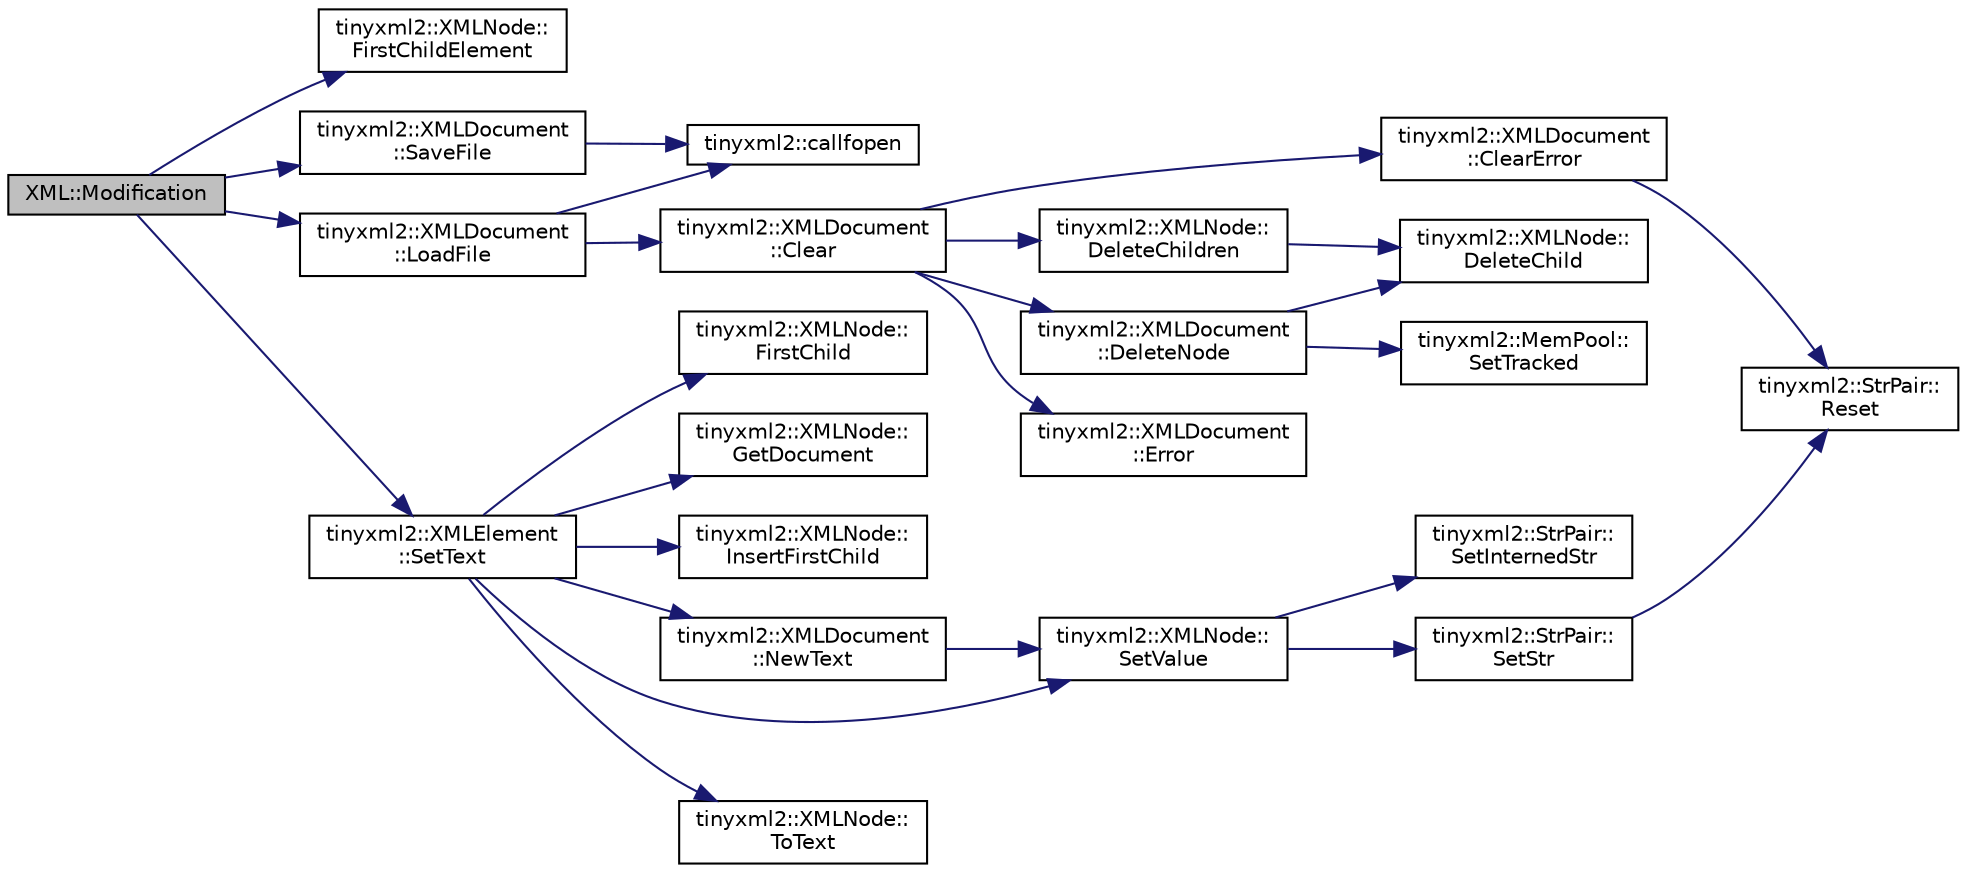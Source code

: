 digraph "XML::Modification"
{
 // LATEX_PDF_SIZE
  edge [fontname="Helvetica",fontsize="10",labelfontname="Helvetica",labelfontsize="10"];
  node [fontname="Helvetica",fontsize="10",shape=record];
  rankdir="LR";
  Node1 [label="XML::Modification",height=0.2,width=0.4,color="black", fillcolor="grey75", style="filled", fontcolor="black",tooltip="modifies an specific element of an XML file"];
  Node1 -> Node2 [color="midnightblue",fontsize="10",style="solid",fontname="Helvetica"];
  Node2 [label="tinyxml2::XMLNode::\lFirstChildElement",height=0.2,width=0.4,color="black", fillcolor="white", style="filled",URL="$classtinyxml2_1_1XMLNode.html#a1bec132dcf085284e0a10755f2cf0d57",tooltip=" "];
  Node1 -> Node3 [color="midnightblue",fontsize="10",style="solid",fontname="Helvetica"];
  Node3 [label="tinyxml2::XMLDocument\l::LoadFile",height=0.2,width=0.4,color="black", fillcolor="white", style="filled",URL="$classtinyxml2_1_1XMLDocument.html#a2ebd4647a8af5fc6831b294ac26a150a",tooltip=" "];
  Node3 -> Node4 [color="midnightblue",fontsize="10",style="solid",fontname="Helvetica"];
  Node4 [label="tinyxml2::callfopen",height=0.2,width=0.4,color="black", fillcolor="white", style="filled",URL="$namespacetinyxml2.html#a3634a81ca725ead6204f08cbaa5ad58f",tooltip=" "];
  Node3 -> Node5 [color="midnightblue",fontsize="10",style="solid",fontname="Helvetica"];
  Node5 [label="tinyxml2::XMLDocument\l::Clear",height=0.2,width=0.4,color="black", fillcolor="white", style="filled",URL="$classtinyxml2_1_1XMLDocument.html#a65656b0b2cbc822708eb351504178aaf",tooltip="Clear the document, resetting it to the initial state."];
  Node5 -> Node6 [color="midnightblue",fontsize="10",style="solid",fontname="Helvetica"];
  Node6 [label="tinyxml2::XMLDocument\l::ClearError",height=0.2,width=0.4,color="black", fillcolor="white", style="filled",URL="$classtinyxml2_1_1XMLDocument.html#a4085d9c52f1d93214311459d6d1fcf17",tooltip="Clears the error flags."];
  Node6 -> Node7 [color="midnightblue",fontsize="10",style="solid",fontname="Helvetica"];
  Node7 [label="tinyxml2::StrPair::\lReset",height=0.2,width=0.4,color="black", fillcolor="white", style="filled",URL="$classtinyxml2_1_1StrPair.html#a80c1b3bd99bf62ae85c94a29ce537125",tooltip=" "];
  Node5 -> Node8 [color="midnightblue",fontsize="10",style="solid",fontname="Helvetica"];
  Node8 [label="tinyxml2::XMLNode::\lDeleteChildren",height=0.2,width=0.4,color="black", fillcolor="white", style="filled",URL="$classtinyxml2_1_1XMLNode.html#a0360085cc54df5bff85d5c5da13afdce",tooltip=" "];
  Node8 -> Node9 [color="midnightblue",fontsize="10",style="solid",fontname="Helvetica"];
  Node9 [label="tinyxml2::XMLNode::\lDeleteChild",height=0.2,width=0.4,color="black", fillcolor="white", style="filled",URL="$classtinyxml2_1_1XMLNode.html#a363b6edbd6ebd55f8387d2b89f2b0921",tooltip=" "];
  Node5 -> Node10 [color="midnightblue",fontsize="10",style="solid",fontname="Helvetica"];
  Node10 [label="tinyxml2::XMLDocument\l::DeleteNode",height=0.2,width=0.4,color="black", fillcolor="white", style="filled",URL="$classtinyxml2_1_1XMLDocument.html#ac1d6e2c7fcc1a660624ac4f68e96380d",tooltip=" "];
  Node10 -> Node9 [color="midnightblue",fontsize="10",style="solid",fontname="Helvetica"];
  Node10 -> Node11 [color="midnightblue",fontsize="10",style="solid",fontname="Helvetica"];
  Node11 [label="tinyxml2::MemPool::\lSetTracked",height=0.2,width=0.4,color="black", fillcolor="white", style="filled",URL="$classtinyxml2_1_1MemPool.html#ac5804dd1387b2e4de5eef710076a0db1",tooltip=" "];
  Node5 -> Node12 [color="midnightblue",fontsize="10",style="solid",fontname="Helvetica"];
  Node12 [label="tinyxml2::XMLDocument\l::Error",height=0.2,width=0.4,color="black", fillcolor="white", style="filled",URL="$classtinyxml2_1_1XMLDocument.html#a34e6318e182e40e3cc4f4ba5d59ed9ed",tooltip="Return true if there was an error parsing the document."];
  Node1 -> Node13 [color="midnightblue",fontsize="10",style="solid",fontname="Helvetica"];
  Node13 [label="tinyxml2::XMLDocument\l::SaveFile",height=0.2,width=0.4,color="black", fillcolor="white", style="filled",URL="$classtinyxml2_1_1XMLDocument.html#a73ac416b4a2aa0952e841220eb3da18f",tooltip=" "];
  Node13 -> Node4 [color="midnightblue",fontsize="10",style="solid",fontname="Helvetica"];
  Node1 -> Node14 [color="midnightblue",fontsize="10",style="solid",fontname="Helvetica"];
  Node14 [label="tinyxml2::XMLElement\l::SetText",height=0.2,width=0.4,color="black", fillcolor="white", style="filled",URL="$classtinyxml2_1_1XMLElement.html#a1f9c2cd61b72af5ae708d37b7ad283ce",tooltip=" "];
  Node14 -> Node15 [color="midnightblue",fontsize="10",style="solid",fontname="Helvetica"];
  Node15 [label="tinyxml2::XMLNode::\lFirstChild",height=0.2,width=0.4,color="black", fillcolor="white", style="filled",URL="$classtinyxml2_1_1XMLNode.html#ae7dc225e1018cdd685f7563593a1fe08",tooltip="Get the first child node, or null if none exists."];
  Node14 -> Node16 [color="midnightblue",fontsize="10",style="solid",fontname="Helvetica"];
  Node16 [label="tinyxml2::XMLNode::\lGetDocument",height=0.2,width=0.4,color="black", fillcolor="white", style="filled",URL="$classtinyxml2_1_1XMLNode.html#a2de84cfa4ec3fe249bad745069d145f1",tooltip="Get the XMLDocument that owns this XMLNode."];
  Node14 -> Node17 [color="midnightblue",fontsize="10",style="solid",fontname="Helvetica"];
  Node17 [label="tinyxml2::XMLNode::\lInsertFirstChild",height=0.2,width=0.4,color="black", fillcolor="white", style="filled",URL="$classtinyxml2_1_1XMLNode.html#ac609a8f3ea949027f439280c640bbaf2",tooltip=" "];
  Node14 -> Node18 [color="midnightblue",fontsize="10",style="solid",fontname="Helvetica"];
  Node18 [label="tinyxml2::XMLDocument\l::NewText",height=0.2,width=0.4,color="black", fillcolor="white", style="filled",URL="$classtinyxml2_1_1XMLDocument.html#acece5de77a0819f2341b08c1e1ed9987",tooltip=" "];
  Node18 -> Node19 [color="midnightblue",fontsize="10",style="solid",fontname="Helvetica"];
  Node19 [label="tinyxml2::XMLNode::\lSetValue",height=0.2,width=0.4,color="black", fillcolor="white", style="filled",URL="$classtinyxml2_1_1XMLNode.html#a09dd68cf9eae137579f6e50f36487513",tooltip=" "];
  Node19 -> Node20 [color="midnightblue",fontsize="10",style="solid",fontname="Helvetica"];
  Node20 [label="tinyxml2::StrPair::\lSetInternedStr",height=0.2,width=0.4,color="black", fillcolor="white", style="filled",URL="$classtinyxml2_1_1StrPair.html#a2baf6230e18333e02ab65d0897ee3941",tooltip=" "];
  Node19 -> Node21 [color="midnightblue",fontsize="10",style="solid",fontname="Helvetica"];
  Node21 [label="tinyxml2::StrPair::\lSetStr",height=0.2,width=0.4,color="black", fillcolor="white", style="filled",URL="$classtinyxml2_1_1StrPair.html#a1f82ec6b5bee35ee7466d8565e43b1de",tooltip=" "];
  Node21 -> Node7 [color="midnightblue",fontsize="10",style="solid",fontname="Helvetica"];
  Node14 -> Node19 [color="midnightblue",fontsize="10",style="solid",fontname="Helvetica"];
  Node14 -> Node22 [color="midnightblue",fontsize="10",style="solid",fontname="Helvetica"];
  Node22 [label="tinyxml2::XMLNode::\lToText",height=0.2,width=0.4,color="black", fillcolor="white", style="filled",URL="$classtinyxml2_1_1XMLNode.html#a41c55dab9162d1eb62db2008430e376b",tooltip="Safely cast to Text, or null."];
}
